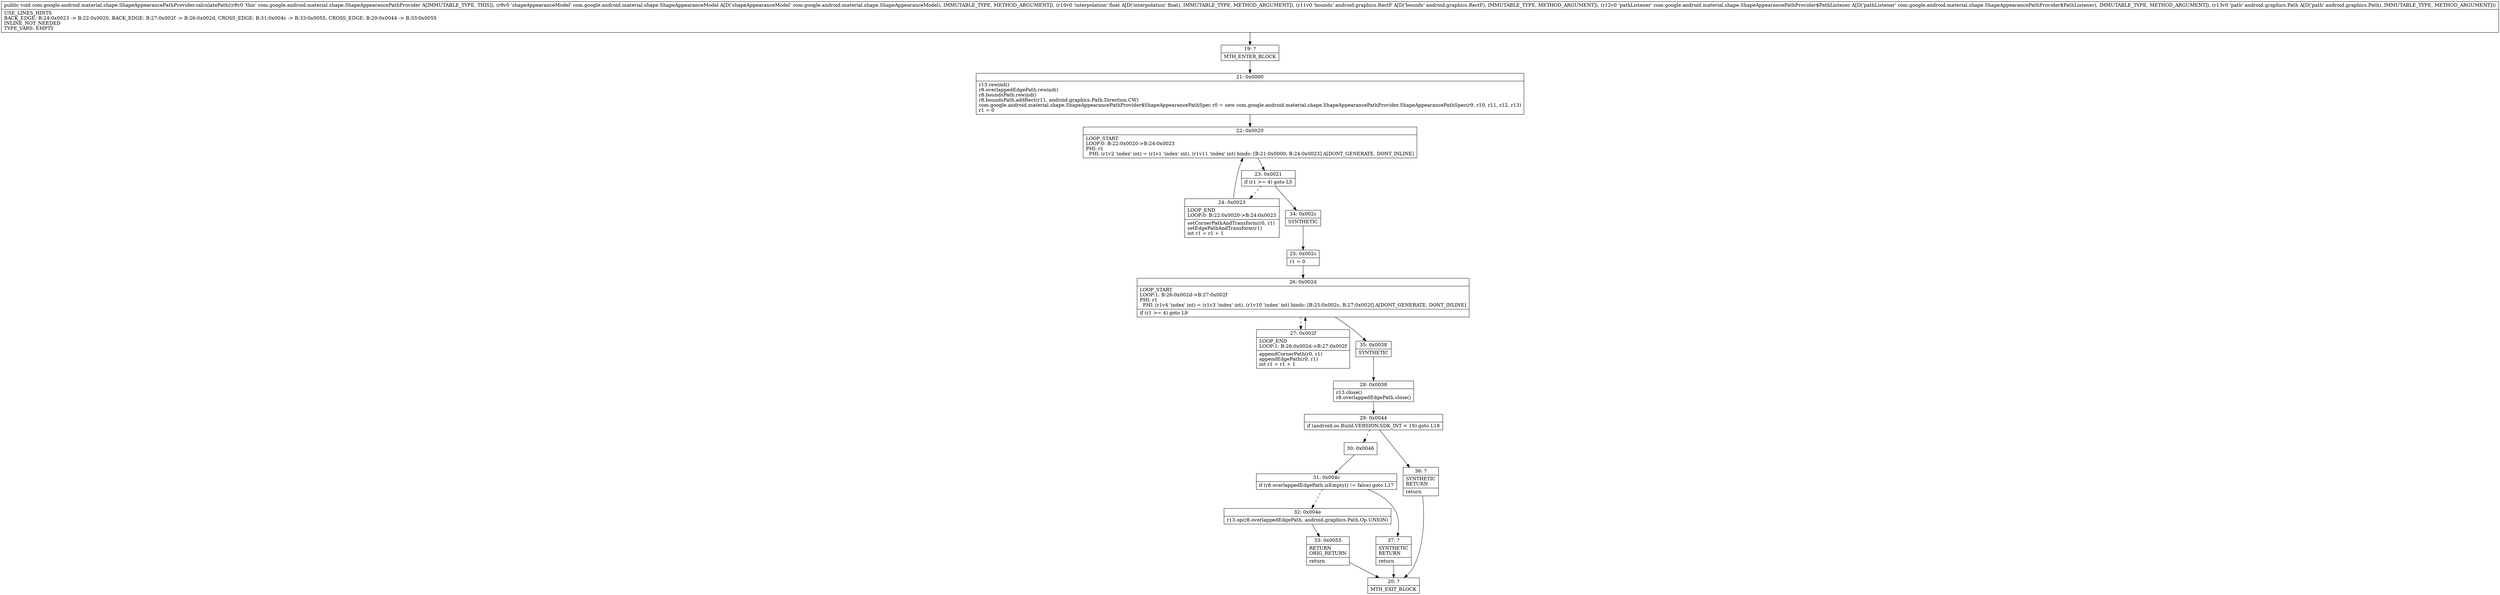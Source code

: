 digraph "CFG forcom.google.android.material.shape.ShapeAppearancePathProvider.calculatePath(Lcom\/google\/android\/material\/shape\/ShapeAppearanceModel;FLandroid\/graphics\/RectF;Lcom\/google\/android\/material\/shape\/ShapeAppearancePathProvider$PathListener;Landroid\/graphics\/Path;)V" {
Node_19 [shape=record,label="{19\:\ ?|MTH_ENTER_BLOCK\l}"];
Node_21 [shape=record,label="{21\:\ 0x0000|r13.rewind()\lr8.overlappedEdgePath.rewind()\lr8.boundsPath.rewind()\lr8.boundsPath.addRect(r11, android.graphics.Path.Direction.CW)\lcom.google.android.material.shape.ShapeAppearancePathProvider$ShapeAppearancePathSpec r0 = new com.google.android.material.shape.ShapeAppearancePathProvider.ShapeAppearancePathSpec(r9, r10, r11, r12, r13)\lr1 = 0\l}"];
Node_22 [shape=record,label="{22\:\ 0x0020|LOOP_START\lLOOP:0: B:22:0x0020\-\>B:24:0x0023\lPHI: r1 \l  PHI: (r1v2 'index' int) = (r1v1 'index' int), (r1v11 'index' int) binds: [B:21:0x0000, B:24:0x0023] A[DONT_GENERATE, DONT_INLINE]\l}"];
Node_23 [shape=record,label="{23\:\ 0x0021|if (r1 \>= 4) goto L5\l}"];
Node_24 [shape=record,label="{24\:\ 0x0023|LOOP_END\lLOOP:0: B:22:0x0020\-\>B:24:0x0023\l|setCornerPathAndTransform(r0, r1)\lsetEdgePathAndTransform(r1)\lint r1 = r1 + 1\l}"];
Node_34 [shape=record,label="{34\:\ 0x002c|SYNTHETIC\l}"];
Node_25 [shape=record,label="{25\:\ 0x002c|r1 = 0\l}"];
Node_26 [shape=record,label="{26\:\ 0x002d|LOOP_START\lLOOP:1: B:26:0x002d\-\>B:27:0x002f\lPHI: r1 \l  PHI: (r1v4 'index' int) = (r1v3 'index' int), (r1v10 'index' int) binds: [B:25:0x002c, B:27:0x002f] A[DONT_GENERATE, DONT_INLINE]\l|if (r1 \>= 4) goto L9\l}"];
Node_27 [shape=record,label="{27\:\ 0x002f|LOOP_END\lLOOP:1: B:26:0x002d\-\>B:27:0x002f\l|appendCornerPath(r0, r1)\lappendEdgePath(r0, r1)\lint r1 = r1 + 1\l}"];
Node_35 [shape=record,label="{35\:\ 0x0038|SYNTHETIC\l}"];
Node_28 [shape=record,label="{28\:\ 0x0038|r13.close()\lr8.overlappedEdgePath.close()\l}"];
Node_29 [shape=record,label="{29\:\ 0x0044|if (android.os.Build.VERSION.SDK_INT \< 19) goto L18\l}"];
Node_30 [shape=record,label="{30\:\ 0x0046}"];
Node_31 [shape=record,label="{31\:\ 0x004c|if (r8.overlappedEdgePath.isEmpty() != false) goto L17\l}"];
Node_32 [shape=record,label="{32\:\ 0x004e|r13.op(r8.overlappedEdgePath, android.graphics.Path.Op.UNION)\l}"];
Node_33 [shape=record,label="{33\:\ 0x0055|RETURN\lORIG_RETURN\l|return\l}"];
Node_20 [shape=record,label="{20\:\ ?|MTH_EXIT_BLOCK\l}"];
Node_37 [shape=record,label="{37\:\ ?|SYNTHETIC\lRETURN\l|return\l}"];
Node_36 [shape=record,label="{36\:\ ?|SYNTHETIC\lRETURN\l|return\l}"];
MethodNode[shape=record,label="{public void com.google.android.material.shape.ShapeAppearancePathProvider.calculatePath((r8v0 'this' com.google.android.material.shape.ShapeAppearancePathProvider A[IMMUTABLE_TYPE, THIS]), (r9v0 'shapeAppearanceModel' com.google.android.material.shape.ShapeAppearanceModel A[D('shapeAppearanceModel' com.google.android.material.shape.ShapeAppearanceModel), IMMUTABLE_TYPE, METHOD_ARGUMENT]), (r10v0 'interpolation' float A[D('interpolation' float), IMMUTABLE_TYPE, METHOD_ARGUMENT]), (r11v0 'bounds' android.graphics.RectF A[D('bounds' android.graphics.RectF), IMMUTABLE_TYPE, METHOD_ARGUMENT]), (r12v0 'pathListener' com.google.android.material.shape.ShapeAppearancePathProvider$PathListener A[D('pathListener' com.google.android.material.shape.ShapeAppearancePathProvider$PathListener), IMMUTABLE_TYPE, METHOD_ARGUMENT]), (r13v0 'path' android.graphics.Path A[D('path' android.graphics.Path), IMMUTABLE_TYPE, METHOD_ARGUMENT]))  | USE_LINES_HINTS\lBACK_EDGE: B:24:0x0023 \-\> B:22:0x0020, BACK_EDGE: B:27:0x002f \-\> B:26:0x002d, CROSS_EDGE: B:31:0x004c \-\> B:33:0x0055, CROSS_EDGE: B:29:0x0044 \-\> B:33:0x0055\lINLINE_NOT_NEEDED\lTYPE_VARS: EMPTY\l}"];
MethodNode -> Node_19;Node_19 -> Node_21;
Node_21 -> Node_22;
Node_22 -> Node_23;
Node_23 -> Node_24[style=dashed];
Node_23 -> Node_34;
Node_24 -> Node_22;
Node_34 -> Node_25;
Node_25 -> Node_26;
Node_26 -> Node_27[style=dashed];
Node_26 -> Node_35;
Node_27 -> Node_26;
Node_35 -> Node_28;
Node_28 -> Node_29;
Node_29 -> Node_30[style=dashed];
Node_29 -> Node_36;
Node_30 -> Node_31;
Node_31 -> Node_32[style=dashed];
Node_31 -> Node_37;
Node_32 -> Node_33;
Node_33 -> Node_20;
Node_37 -> Node_20;
Node_36 -> Node_20;
}

